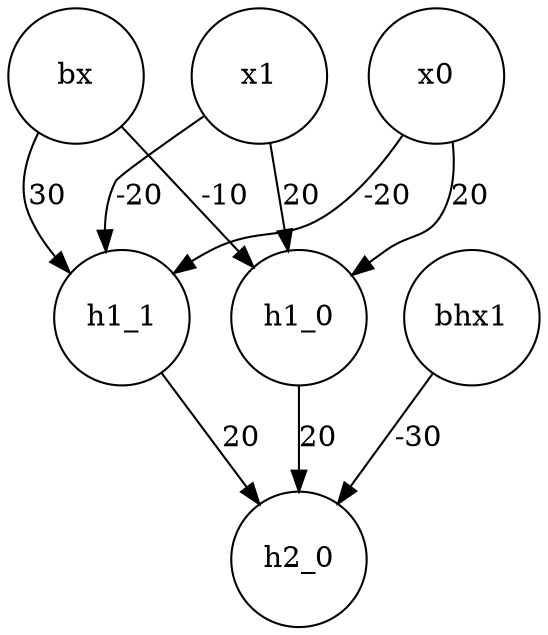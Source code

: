 digraph "Feed Forward Neural Network" {
	node [fixedsize=true shape=circle width=0.9]
	bx -> h1_0 [label=-10]
	x0 -> h1_0 [label=20]
	x0 -> h1_1 [label=-20]
	bx -> h1_1 [label=30]
	x1 -> h1_0 [label=20]
	x1 -> h1_1 [label=-20]
	bhx1 -> h2_0 [label=-30]
	h1_0 -> h2_0 [label=20]
	h1_1 -> h2_0 [label=20]
}
